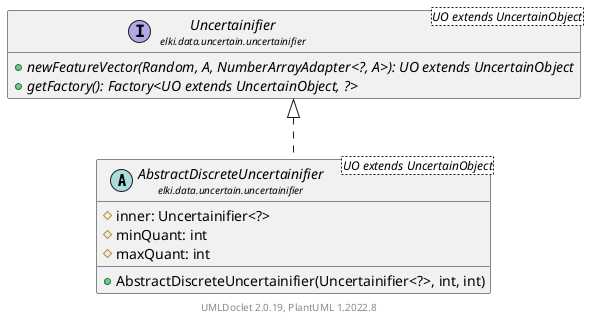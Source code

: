 @startuml
    remove .*\.(Instance|Par|Parameterizer|Factory)$
    set namespaceSeparator none
    hide empty fields
    hide empty methods

    abstract class "<size:14>AbstractDiscreteUncertainifier\n<size:10>elki.data.uncertain.uncertainifier" as elki.data.uncertain.uncertainifier.AbstractDiscreteUncertainifier<UO extends UncertainObject> [[AbstractDiscreteUncertainifier.html]] {
        #inner: Uncertainifier<?>
        #minQuant: int
        #maxQuant: int
        +AbstractDiscreteUncertainifier(Uncertainifier<?>, int, int)
    }

    interface "<size:14>Uncertainifier\n<size:10>elki.data.uncertain.uncertainifier" as elki.data.uncertain.uncertainifier.Uncertainifier<UO extends UncertainObject> [[Uncertainifier.html]] {
        {abstract} +newFeatureVector(Random, A, NumberArrayAdapter<?, A>): UO extends UncertainObject
        {abstract} +getFactory(): Factory<UO extends UncertainObject, ?>
    }
    abstract class "<size:14>AbstractDiscreteUncertainifier.Par\n<size:10>elki.data.uncertain.uncertainifier" as elki.data.uncertain.uncertainifier.AbstractDiscreteUncertainifier.Par [[AbstractDiscreteUncertainifier.Par.html]]

    elki.data.uncertain.uncertainifier.Uncertainifier <|.. elki.data.uncertain.uncertainifier.AbstractDiscreteUncertainifier
    elki.data.uncertain.uncertainifier.AbstractDiscreteUncertainifier +-- elki.data.uncertain.uncertainifier.AbstractDiscreteUncertainifier.Par

    center footer UMLDoclet 2.0.19, PlantUML 1.2022.8
@enduml
